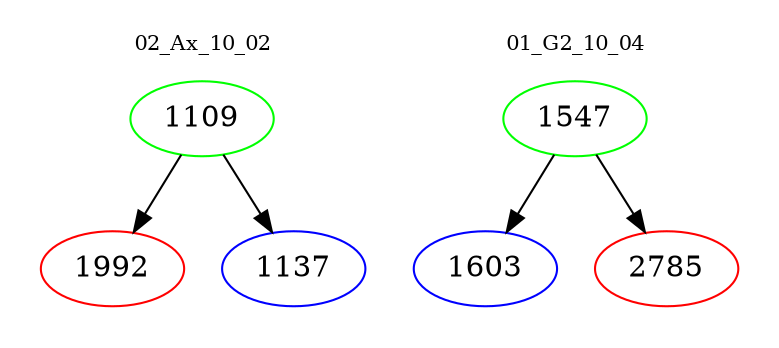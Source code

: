 digraph{
subgraph cluster_0 {
color = white
label = "02_Ax_10_02";
fontsize=10;
T0_1109 [label="1109", color="green"]
T0_1109 -> T0_1992 [color="black"]
T0_1992 [label="1992", color="red"]
T0_1109 -> T0_1137 [color="black"]
T0_1137 [label="1137", color="blue"]
}
subgraph cluster_1 {
color = white
label = "01_G2_10_04";
fontsize=10;
T1_1547 [label="1547", color="green"]
T1_1547 -> T1_1603 [color="black"]
T1_1603 [label="1603", color="blue"]
T1_1547 -> T1_2785 [color="black"]
T1_2785 [label="2785", color="red"]
}
}
